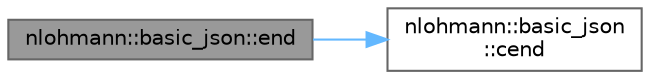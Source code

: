 digraph "nlohmann::basic_json::end"
{
 // LATEX_PDF_SIZE
  bgcolor="transparent";
  edge [fontname=Helvetica,fontsize=10,labelfontname=Helvetica,labelfontsize=10];
  node [fontname=Helvetica,fontsize=10,shape=box,height=0.2,width=0.4];
  rankdir="LR";
  Node1 [id="Node000001",label="nlohmann::basic_json::end",height=0.2,width=0.4,color="gray40", fillcolor="grey60", style="filled", fontcolor="black",tooltip="returns an iterator to one past the last element"];
  Node1 -> Node2 [id="edge1_Node000001_Node000002",color="steelblue1",style="solid",tooltip=" "];
  Node2 [id="Node000002",label="nlohmann::basic_json\l::cend",height=0.2,width=0.4,color="grey40", fillcolor="white", style="filled",URL="$classnlohmann_1_1basic__json.html#a3017cf0f1a4673e904e34cfef62e7758",tooltip="returns an iterator to one past the last element"];
}
